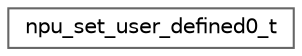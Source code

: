 digraph "Graphical Class Hierarchy"
{
 // LATEX_PDF_SIZE
  bgcolor="transparent";
  edge [fontname=Helvetica,fontsize=10,labelfontname=Helvetica,labelfontsize=10];
  node [fontname=Helvetica,fontsize=10,shape=box,height=0.2,width=0.4];
  rankdir="LR";
  Node0 [id="Node000000",label="npu_set_user_defined0_t",height=0.2,width=0.4,color="grey40", fillcolor="white", style="filled",URL="$structnpu__set__user__defined0__t.html",tooltip=" "];
}
